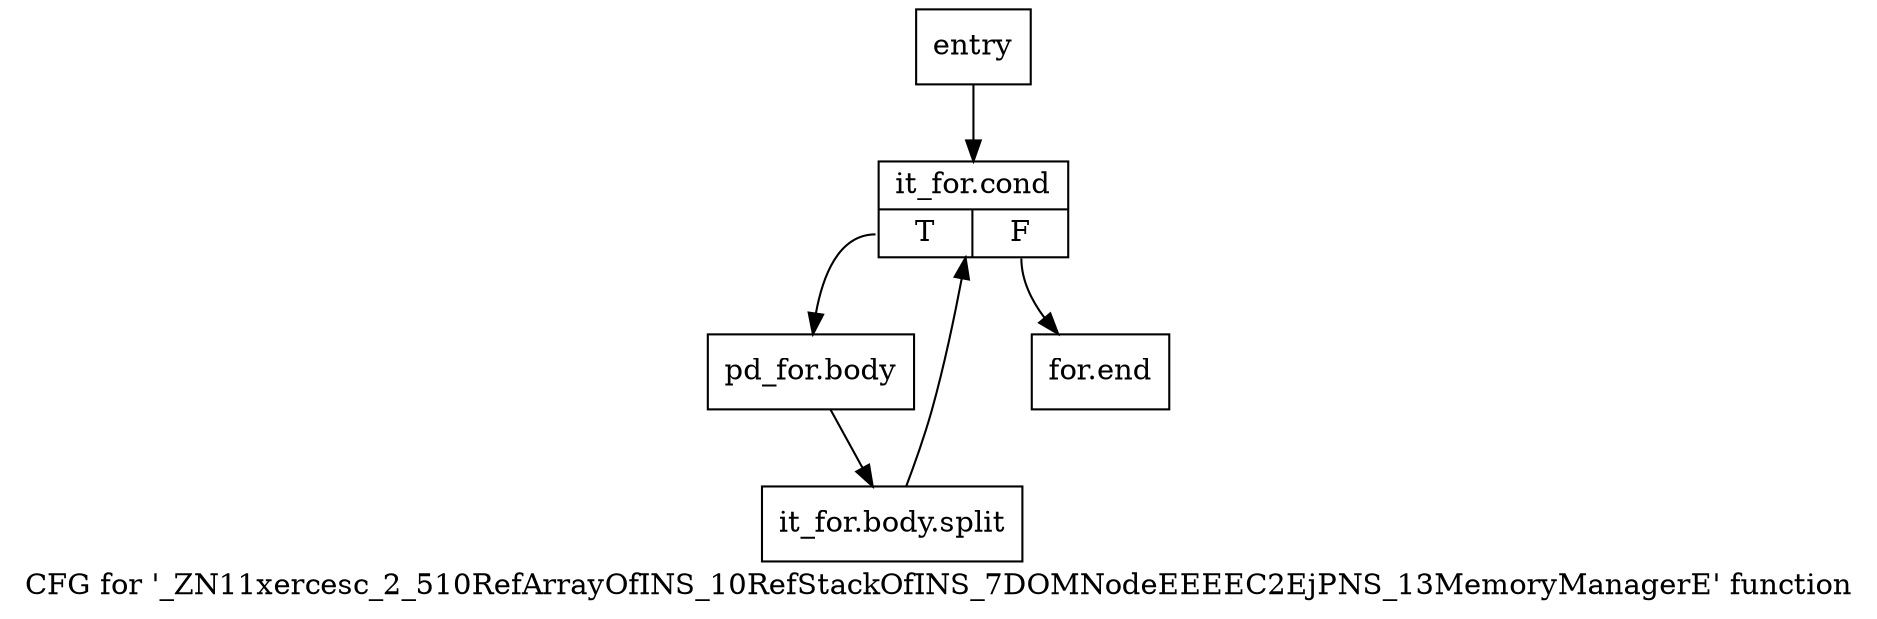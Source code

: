 digraph "CFG for '_ZN11xercesc_2_510RefArrayOfINS_10RefStackOfINS_7DOMNodeEEEEC2EjPNS_13MemoryManagerE' function" {
	label="CFG for '_ZN11xercesc_2_510RefArrayOfINS_10RefStackOfINS_7DOMNodeEEEEC2EjPNS_13MemoryManagerE' function";

	Node0x29e2870 [shape=record,label="{entry}"];
	Node0x29e2870 -> Node0x29e28c0;
	Node0x29e28c0 [shape=record,label="{it_for.cond|{<s0>T|<s1>F}}"];
	Node0x29e28c0:s0 -> Node0x29e2910;
	Node0x29e28c0:s1 -> Node0x29e2960;
	Node0x29e2910 [shape=record,label="{pd_for.body}"];
	Node0x29e2910 -> Node0xa5a7770;
	Node0xa5a7770 [shape=record,label="{it_for.body.split}"];
	Node0xa5a7770 -> Node0x29e28c0;
	Node0x29e2960 [shape=record,label="{for.end}"];
}
